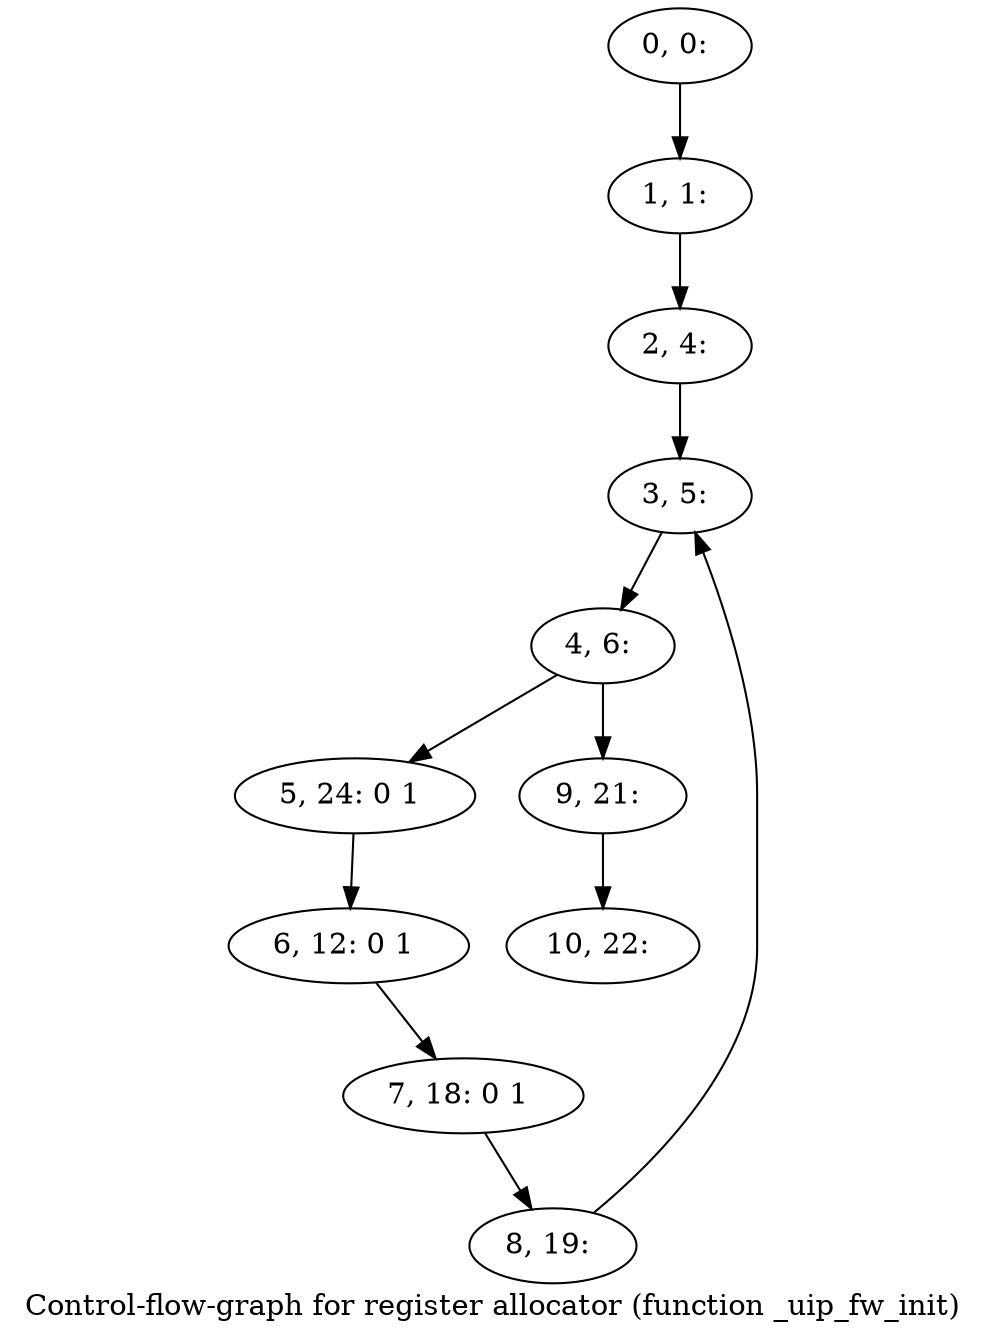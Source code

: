 digraph G {
graph [label="Control-flow-graph for register allocator (function _uip_fw_init)"]
0[label="0, 0: "];
1[label="1, 1: "];
2[label="2, 4: "];
3[label="3, 5: "];
4[label="4, 6: "];
5[label="5, 24: 0 1 "];
6[label="6, 12: 0 1 "];
7[label="7, 18: 0 1 "];
8[label="8, 19: "];
9[label="9, 21: "];
10[label="10, 22: "];
0->1 ;
1->2 ;
2->3 ;
3->4 ;
4->5 ;
4->9 ;
5->6 ;
6->7 ;
7->8 ;
8->3 ;
9->10 ;
}
